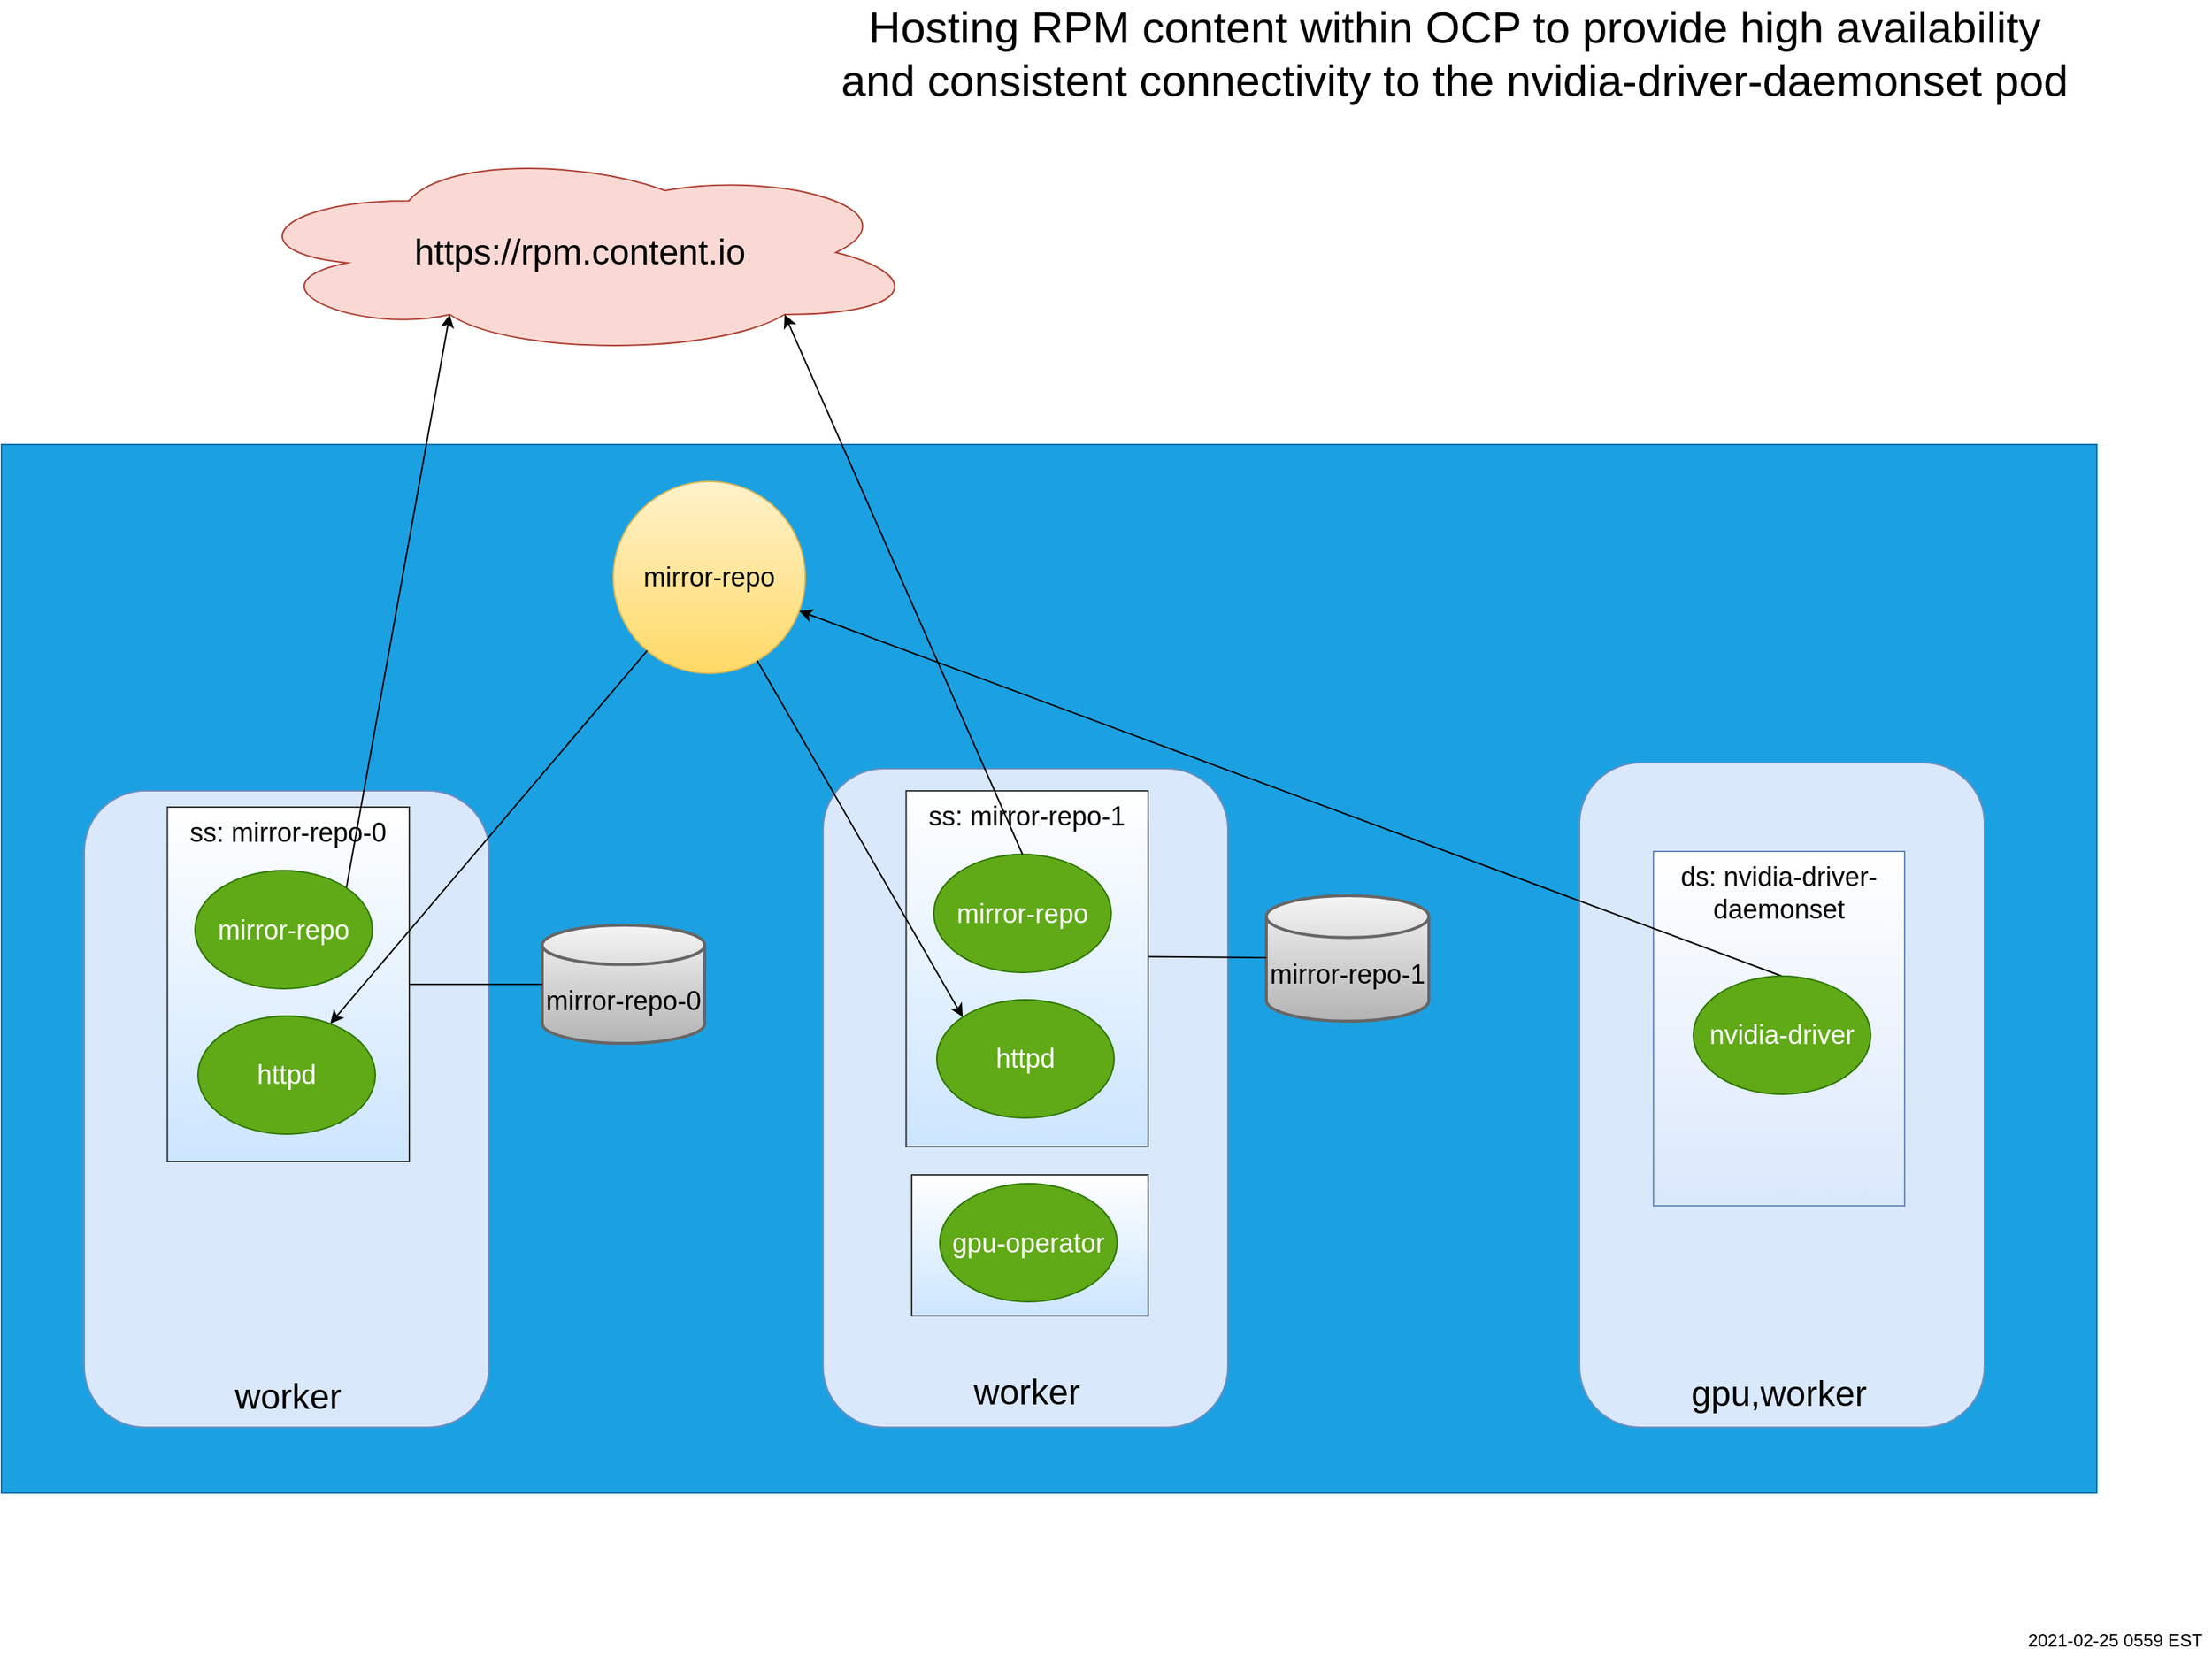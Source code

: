 <mxfile version="14.1.8" type="device"><diagram name="Page-1" id="12e1b939-464a-85fe-373e-61e167be1490"><mxGraphModel dx="1964" dy="1242" grid="1" gridSize="10" guides="1" tooltips="1" connect="1" arrows="1" fold="1" page="1" pageScale="1.5" pageWidth="1169" pageHeight="826" background="#ffffff" math="0" shadow="0"><root><mxCell id="0"/><mxCell id="1" parent="0"/><mxCell id="B_0A6Pb3h6UwFPKzJ7n8-30" value="" style="rounded=0;whiteSpace=wrap;html=1;fillColor=#1ba1e2;strokeColor=#006EAF;fontColor=#ffffff;" vertex="1" parent="1"><mxGeometry x="150" y="380" width="1418" height="710" as="geometry"/></mxCell><mxCell id="B_0A6Pb3h6UwFPKzJ7n8-2" value="&lt;font&gt;&lt;font style=&quot;font-size: 24px&quot;&gt;https://rpm.content.io&lt;/font&gt;&lt;br&gt;&lt;/font&gt;" style="ellipse;shape=cloud;whiteSpace=wrap;html=1;fillColor=#fad9d5;strokeColor=#ae4132;gradientDirection=north;" vertex="1" parent="1"><mxGeometry x="310" y="180" width="462.5" height="140" as="geometry"/></mxCell><mxCell id="B_0A6Pb3h6UwFPKzJ7n8-3" value="" style="rounded=1;whiteSpace=wrap;html=1;fillColor=#dae8fc;strokeColor=#6c8ebf;" vertex="1" parent="1"><mxGeometry x="1218" y="595.5" width="274" height="450" as="geometry"/></mxCell><mxCell id="B_0A6Pb3h6UwFPKzJ7n8-4" value="&lt;font color=&quot;#000000&quot; style=&quot;font-size: 24px&quot;&gt;gpu,worker&lt;br&gt;&lt;/font&gt;" style="text;html=1;strokeColor=none;fillColor=none;align=center;verticalAlign=middle;whiteSpace=wrap;rounded=0;shadow=0;fontSize=14;fontColor=#FFFFFF;" vertex="1" parent="1"><mxGeometry x="1218" y="1001" width="270" height="44.5" as="geometry"/></mxCell><mxCell id="B_0A6Pb3h6UwFPKzJ7n8-5" value="&lt;font style=&quot;font-size: 18px&quot;&gt;ds: nvidia-driver-daemonset&lt;br&gt;&lt;/font&gt;" style="rounded=0;whiteSpace=wrap;html=1;fillColor=#dae8fc;strokeColor=#6c8ebf;verticalAlign=top;gradientColor=#ffffff;gradientDirection=north;" vertex="1" parent="1"><mxGeometry x="1268" y="655.5" width="170" height="240" as="geometry"/></mxCell><mxCell id="B_0A6Pb3h6UwFPKzJ7n8-8" value="" style="rounded=1;whiteSpace=wrap;html=1;fillColor=#dae8fc;strokeColor=#6c8ebf;" vertex="1" parent="1"><mxGeometry x="206" y="614.5" width="274" height="431" as="geometry"/></mxCell><mxCell id="B_0A6Pb3h6UwFPKzJ7n8-9" value="&lt;font color=&quot;#000000&quot; style=&quot;font-size: 24px&quot;&gt;worker&lt;br&gt;&lt;/font&gt;" style="text;html=1;strokeColor=none;fillColor=none;align=center;verticalAlign=middle;whiteSpace=wrap;rounded=0;shadow=0;fontSize=14;fontColor=#FFFFFF;" vertex="1" parent="1"><mxGeometry x="209.13" y="1000" width="270" height="50" as="geometry"/></mxCell><mxCell id="B_0A6Pb3h6UwFPKzJ7n8-10" value="&lt;font style=&quot;font-size: 18px&quot;&gt;ss: mirror-repo-0&lt;br&gt;&lt;/font&gt;" style="rounded=0;whiteSpace=wrap;html=1;fillColor=#cce5ff;strokeColor=#36393d;verticalAlign=top;gradientColor=#ffffff;gradientDirection=north;" vertex="1" parent="1"><mxGeometry x="262.25" y="625.5" width="163.75" height="240" as="geometry"/></mxCell><mxCell id="B_0A6Pb3h6UwFPKzJ7n8-11" value="" style="rounded=1;whiteSpace=wrap;html=1;fillColor=#dae8fc;strokeColor=#6c8ebf;" vertex="1" parent="1"><mxGeometry x="706" y="599.5" width="274" height="446" as="geometry"/></mxCell><mxCell id="B_0A6Pb3h6UwFPKzJ7n8-12" value="&lt;font color=&quot;#000000&quot; style=&quot;font-size: 24px&quot;&gt;worker&lt;br&gt;&lt;/font&gt;" style="text;html=1;strokeColor=none;fillColor=none;align=center;verticalAlign=middle;whiteSpace=wrap;rounded=0;shadow=0;fontSize=14;fontColor=#FFFFFF;" vertex="1" parent="1"><mxGeometry x="707.12" y="1000" width="274" height="44.5" as="geometry"/></mxCell><mxCell id="B_0A6Pb3h6UwFPKzJ7n8-14" value="&lt;font style=&quot;font-size: 18px&quot;&gt;&lt;br&gt;mirror-repo-0&lt;br&gt;&lt;/font&gt;" style="strokeWidth=2;html=1;shape=mxgraph.flowchart.database;whiteSpace=wrap;fillColor=#f5f5f5;strokeColor=#666666;gradientColor=#b3b3b3;" vertex="1" parent="1"><mxGeometry x="516" y="705.5" width="110" height="80" as="geometry"/></mxCell><mxCell id="B_0A6Pb3h6UwFPKzJ7n8-15" value="&lt;font style=&quot;font-size: 18px&quot;&gt;&lt;br&gt;mirror-repo-1&lt;br&gt;&lt;/font&gt;" style="strokeWidth=2;html=1;shape=mxgraph.flowchart.database;whiteSpace=wrap;fillColor=#f5f5f5;strokeColor=#666666;gradientColor=#b3b3b3;" vertex="1" parent="1"><mxGeometry x="1006" y="685.5" width="110" height="85" as="geometry"/></mxCell><mxCell id="B_0A6Pb3h6UwFPKzJ7n8-17" value="&lt;font style=&quot;font-size: 18px&quot;&gt;mirror-repo&lt;br&gt;&lt;/font&gt;" style="ellipse;whiteSpace=wrap;html=1;aspect=fixed;fillColor=#fff2cc;strokeColor=#d6b656;gradientColor=#ffd966;" vertex="1" parent="1"><mxGeometry x="564" y="405" width="130" height="130" as="geometry"/></mxCell><mxCell id="B_0A6Pb3h6UwFPKzJ7n8-19" value="&lt;font style=&quot;font-size: 18px&quot;&gt;&lt;br&gt;&lt;/font&gt;" style="rounded=0;whiteSpace=wrap;html=1;fillColor=#cce5ff;strokeColor=#36393d;gradientColor=#ffffff;gradientDirection=north;" vertex="1" parent="1"><mxGeometry x="766" y="874.5" width="160" height="95.5" as="geometry"/></mxCell><mxCell id="B_0A6Pb3h6UwFPKzJ7n8-22" value="" style="endArrow=classic;html=1;" edge="1" parent="1" source="B_0A6Pb3h6UwFPKzJ7n8-17" target="B_0A6Pb3h6UwFPKzJ7n8-36"><mxGeometry width="50" height="50" relative="1" as="geometry"><mxPoint x="1037.583" y="405.495" as="sourcePoint"/><mxPoint x="811" y="580.73" as="targetPoint"/></mxGeometry></mxCell><mxCell id="B_0A6Pb3h6UwFPKzJ7n8-25" value="" style="endArrow=none;html=1;exitX=1;exitY=0.5;exitDx=0;exitDy=0;" edge="1" parent="1" source="B_0A6Pb3h6UwFPKzJ7n8-10" target="B_0A6Pb3h6UwFPKzJ7n8-14"><mxGeometry width="50" height="50" relative="1" as="geometry"><mxPoint x="276" y="455.5" as="sourcePoint"/><mxPoint x="326" y="405.5" as="targetPoint"/></mxGeometry></mxCell><mxCell id="B_0A6Pb3h6UwFPKzJ7n8-27" value="" style="endArrow=none;html=1;" edge="1" parent="1" target="B_0A6Pb3h6UwFPKzJ7n8-15"><mxGeometry width="50" height="50" relative="1" as="geometry"><mxPoint x="917.25" y="726.754" as="sourcePoint"/><mxPoint x="1098.25" y="829.5" as="targetPoint"/></mxGeometry></mxCell><mxCell id="B_0A6Pb3h6UwFPKzJ7n8-34" value="" style="endArrow=classic;html=1;strokeWidth=1;entryX=0.31;entryY=0.8;entryDx=0;entryDy=0;entryPerimeter=0;exitX=1;exitY=0;exitDx=0;exitDy=0;" edge="1" parent="1" source="B_0A6Pb3h6UwFPKzJ7n8-35" target="B_0A6Pb3h6UwFPKzJ7n8-2"><mxGeometry width="50" height="50" relative="1" as="geometry"><mxPoint x="230" y="320" as="sourcePoint"/><mxPoint x="280" y="270" as="targetPoint"/></mxGeometry></mxCell><mxCell id="B_0A6Pb3h6UwFPKzJ7n8-35" value="&lt;font style=&quot;font-size: 18px&quot;&gt;mirror-repo&lt;/font&gt;" style="ellipse;whiteSpace=wrap;html=1;fillColor=#60a917;strokeColor=#2D7600;fontColor=#ffffff;" vertex="1" parent="1"><mxGeometry x="281" y="668.5" width="120" height="80" as="geometry"/></mxCell><mxCell id="B_0A6Pb3h6UwFPKzJ7n8-36" value="&lt;font style=&quot;font-size: 18px&quot;&gt;httpd&lt;/font&gt;" style="ellipse;whiteSpace=wrap;html=1;fillColor=#60a917;strokeColor=#2D7600;fontColor=#ffffff;" vertex="1" parent="1"><mxGeometry x="283" y="767" width="120" height="80" as="geometry"/></mxCell><mxCell id="B_0A6Pb3h6UwFPKzJ7n8-37" value="&lt;font style=&quot;font-size: 18px&quot;&gt;ss: mirror-repo-1&lt;br&gt;&lt;/font&gt;" style="rounded=0;whiteSpace=wrap;html=1;fillColor=#cce5ff;strokeColor=#36393d;verticalAlign=top;gradientColor=#ffffff;gradientDirection=north;" vertex="1" parent="1"><mxGeometry x="762.25" y="614.5" width="163.75" height="241" as="geometry"/></mxCell><mxCell id="B_0A6Pb3h6UwFPKzJ7n8-38" value="&lt;font style=&quot;font-size: 18px&quot;&gt;mirror-repo&lt;/font&gt;" style="ellipse;whiteSpace=wrap;html=1;fillColor=#60a917;strokeColor=#2D7600;fontColor=#ffffff;" vertex="1" parent="1"><mxGeometry x="781" y="657.5" width="120" height="80" as="geometry"/></mxCell><mxCell id="B_0A6Pb3h6UwFPKzJ7n8-39" value="&lt;font style=&quot;font-size: 18px&quot;&gt;httpd&lt;/font&gt;" style="ellipse;whiteSpace=wrap;html=1;fillColor=#60a917;strokeColor=#2D7600;fontColor=#ffffff;" vertex="1" parent="1"><mxGeometry x="783" y="756" width="120" height="80" as="geometry"/></mxCell><mxCell id="B_0A6Pb3h6UwFPKzJ7n8-40" value="" style="endArrow=classic;html=1;strokeWidth=1;endFill=1;exitX=0.5;exitY=0;exitDx=0;exitDy=0;" edge="1" parent="1" source="B_0A6Pb3h6UwFPKzJ7n8-44" target="B_0A6Pb3h6UwFPKzJ7n8-17"><mxGeometry width="50" height="50" relative="1" as="geometry"><mxPoint x="1345" y="669.413" as="sourcePoint"/><mxPoint x="665.789" y="487.308" as="targetPoint"/></mxGeometry></mxCell><mxCell id="B_0A6Pb3h6UwFPKzJ7n8-21" value="" style="endArrow=classic;html=1;entryX=0;entryY=0;entryDx=0;entryDy=0;" edge="1" parent="1" source="B_0A6Pb3h6UwFPKzJ7n8-17" target="B_0A6Pb3h6UwFPKzJ7n8-39"><mxGeometry width="50" height="50" relative="1" as="geometry"><mxPoint x="858" y="475.5" as="sourcePoint"/><mxPoint x="740.75" y="655.5" as="targetPoint"/></mxGeometry></mxCell><mxCell id="B_0A6Pb3h6UwFPKzJ7n8-41" value="" style="endArrow=classic;html=1;strokeWidth=1;entryX=0.8;entryY=0.8;entryDx=0;entryDy=0;entryPerimeter=0;exitX=0.5;exitY=0;exitDx=0;exitDy=0;" edge="1" parent="1" source="B_0A6Pb3h6UwFPKzJ7n8-38" target="B_0A6Pb3h6UwFPKzJ7n8-2"><mxGeometry width="50" height="50" relative="1" as="geometry"><mxPoint x="377.426" y="762.716" as="sourcePoint"/><mxPoint x="504.375" y="243" as="targetPoint"/></mxGeometry></mxCell><mxCell id="B_0A6Pb3h6UwFPKzJ7n8-43" value="&lt;font style=&quot;font-size: 18px&quot;&gt;gpu-operator&lt;/font&gt;" style="ellipse;whiteSpace=wrap;html=1;fillColor=#60a917;strokeColor=#2D7600;fontColor=#ffffff;" vertex="1" parent="1"><mxGeometry x="785" y="880.5" width="120" height="80" as="geometry"/></mxCell><mxCell id="B_0A6Pb3h6UwFPKzJ7n8-44" value="&lt;font style=&quot;font-size: 18px&quot;&gt;nvidia-driver&lt;/font&gt;" style="ellipse;whiteSpace=wrap;html=1;fillColor=#60a917;strokeColor=#2D7600;fontColor=#ffffff;" vertex="1" parent="1"><mxGeometry x="1295" y="740" width="120" height="80" as="geometry"/></mxCell><mxCell id="B_0A6Pb3h6UwFPKzJ7n8-45" value="&lt;font style=&quot;font-size: 30px&quot;&gt;Hosting RPM content within OCP to provide high availability&lt;br&gt;and consistent connectivity&amp;nbsp;to the nvidia-driver-daemonset pod&lt;/font&gt;" style="text;html=1;align=center;verticalAlign=middle;resizable=0;points=[];autosize=1;" vertex="1" parent="1"><mxGeometry x="708" y="90" width="850" height="50" as="geometry"/></mxCell><mxCell id="B_0A6Pb3h6UwFPKzJ7n8-46" value="2021-02-25 0559 EST" style="text;html=1;align=center;verticalAlign=middle;resizable=0;points=[];autosize=1;" vertex="1" parent="1"><mxGeometry x="1515" y="1180" width="130" height="20" as="geometry"/></mxCell></root></mxGraphModel></diagram></mxfile>